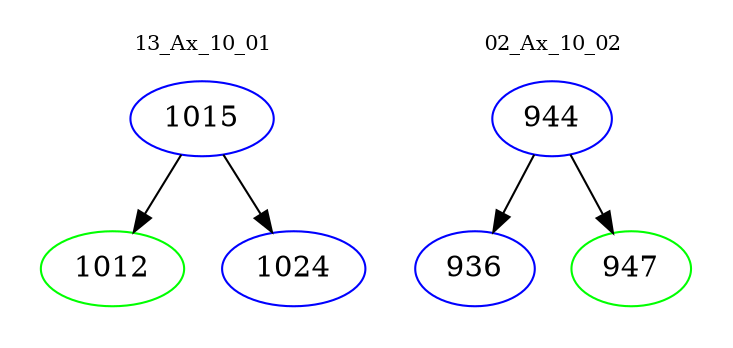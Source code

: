 digraph{
subgraph cluster_0 {
color = white
label = "13_Ax_10_01";
fontsize=10;
T0_1015 [label="1015", color="blue"]
T0_1015 -> T0_1012 [color="black"]
T0_1012 [label="1012", color="green"]
T0_1015 -> T0_1024 [color="black"]
T0_1024 [label="1024", color="blue"]
}
subgraph cluster_1 {
color = white
label = "02_Ax_10_02";
fontsize=10;
T1_944 [label="944", color="blue"]
T1_944 -> T1_936 [color="black"]
T1_936 [label="936", color="blue"]
T1_944 -> T1_947 [color="black"]
T1_947 [label="947", color="green"]
}
}
